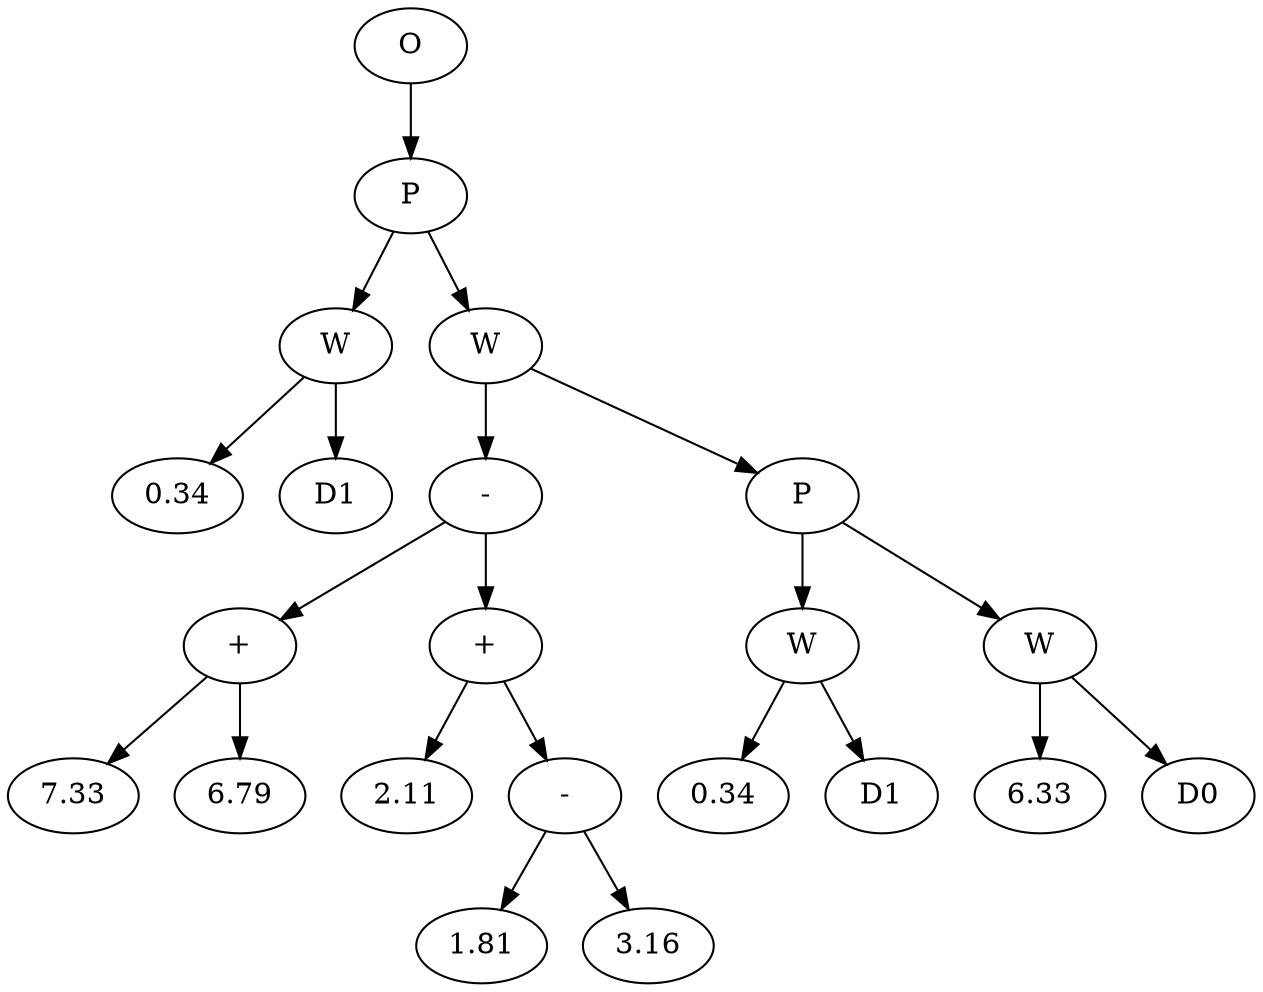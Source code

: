 // Tree
digraph {
	240393 [label=O]
	240394 [label=P]
	240393 -> 240394
	240395 [label=W]
	240394 -> 240395
	240396 [label=0.34]
	240395 -> 240396
	240397 [label=D1]
	240395 -> 240397
	240398 [label=W]
	240394 -> 240398
	240399 [label="-"]
	240398 -> 240399
	240400 [label="+"]
	240399 -> 240400
	240401 [label=7.33]
	240400 -> 240401
	240402 [label=6.79]
	240400 -> 240402
	240403 [label="+"]
	240399 -> 240403
	240404 [label=2.11]
	240403 -> 240404
	240405 [label="-"]
	240403 -> 240405
	240406 [label=1.81]
	240405 -> 240406
	240407 [label=3.16]
	240405 -> 240407
	240408 [label=P]
	240398 -> 240408
	240409 [label=W]
	240408 -> 240409
	240410 [label=0.34]
	240409 -> 240410
	240411 [label=D1]
	240409 -> 240411
	240412 [label=W]
	240408 -> 240412
	240413 [label=6.33]
	240412 -> 240413
	240414 [label=D0]
	240412 -> 240414
}
